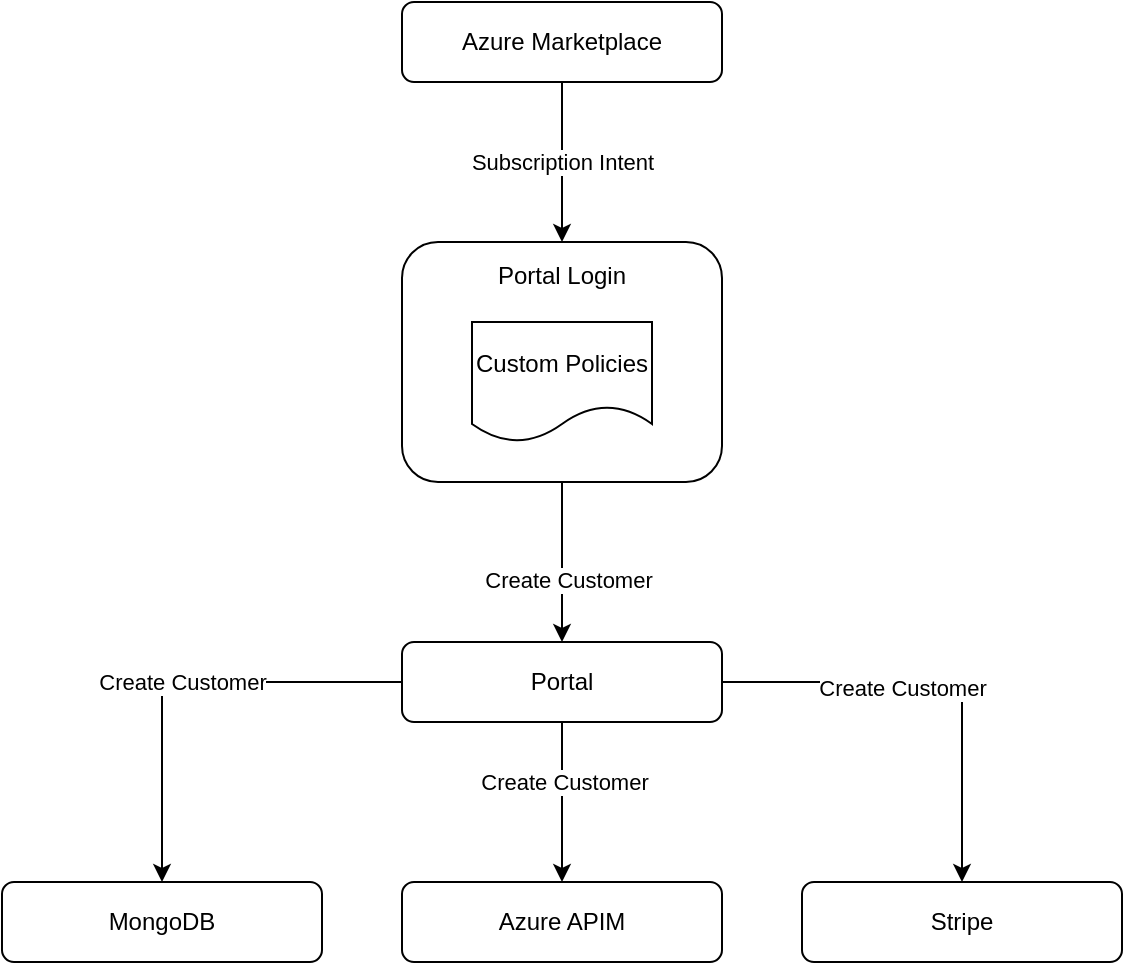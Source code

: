 <mxfile version="20.0.4" type="github">
  <diagram id="QCw60tyAbhrBxFfpFavn" name="Page-1">
    <mxGraphModel dx="1018" dy="604" grid="1" gridSize="10" guides="1" tooltips="1" connect="1" arrows="1" fold="1" page="1" pageScale="1" pageWidth="827" pageHeight="1169" math="0" shadow="0">
      <root>
        <mxCell id="0" />
        <mxCell id="1" parent="0" />
        <mxCell id="6gx0l_ZdjT-B5nw_couS-11" style="edgeStyle=orthogonalEdgeStyle;rounded=0;orthogonalLoop=1;jettySize=auto;html=1;entryX=0.5;entryY=0;entryDx=0;entryDy=0;" edge="1" parent="1" source="6gx0l_ZdjT-B5nw_couS-1" target="6gx0l_ZdjT-B5nw_couS-10">
          <mxGeometry relative="1" as="geometry" />
        </mxCell>
        <mxCell id="6gx0l_ZdjT-B5nw_couS-12" value="Create Customer" style="edgeLabel;html=1;align=center;verticalAlign=middle;resizable=0;points=[];" vertex="1" connectable="0" parent="6gx0l_ZdjT-B5nw_couS-11">
          <mxGeometry x="0.212" y="3" relative="1" as="geometry">
            <mxPoint as="offset" />
          </mxGeometry>
        </mxCell>
        <mxCell id="6gx0l_ZdjT-B5nw_couS-1" value="&lt;div style=&quot;&quot;&gt;&lt;span style=&quot;background-color: initial; line-height: 1.2;&quot;&gt;Portal Login&lt;/span&gt;&lt;/div&gt;&lt;div style=&quot;&quot;&gt;&lt;span style=&quot;background-color: initial; line-height: 1.2;&quot;&gt;&lt;br&gt;&lt;/span&gt;&lt;/div&gt;&lt;div style=&quot;&quot;&gt;&lt;span style=&quot;background-color: initial; line-height: 1.2;&quot;&gt;&lt;br&gt;&lt;/span&gt;&lt;/div&gt;&lt;div style=&quot;&quot;&gt;&lt;span style=&quot;background-color: initial; line-height: 1.2;&quot;&gt;&lt;br&gt;&lt;/span&gt;&lt;/div&gt;&lt;div style=&quot;&quot;&gt;&lt;span style=&quot;background-color: initial; line-height: 1.2;&quot;&gt;&lt;br&gt;&lt;/span&gt;&lt;/div&gt;&lt;div style=&quot;&quot;&gt;&lt;span style=&quot;background-color: initial; line-height: 1.2;&quot;&gt;&lt;br&gt;&lt;/span&gt;&lt;/div&gt;&lt;div style=&quot;&quot;&gt;&lt;span style=&quot;background-color: initial; line-height: 1.2;&quot;&gt;&lt;br&gt;&lt;/span&gt;&lt;/div&gt;" style="rounded=1;whiteSpace=wrap;html=1;align=center;" vertex="1" parent="1">
          <mxGeometry x="240" y="160" width="160" height="120" as="geometry" />
        </mxCell>
        <mxCell id="6gx0l_ZdjT-B5nw_couS-2" value="Custom Policies" style="shape=document;whiteSpace=wrap;html=1;boundedLbl=1;" vertex="1" parent="1">
          <mxGeometry x="275" y="200" width="90" height="60" as="geometry" />
        </mxCell>
        <mxCell id="6gx0l_ZdjT-B5nw_couS-7" value="Subscription Intent" style="edgeStyle=orthogonalEdgeStyle;rounded=0;orthogonalLoop=1;jettySize=auto;html=1;entryX=0.5;entryY=0;entryDx=0;entryDy=0;" edge="1" parent="1" source="6gx0l_ZdjT-B5nw_couS-3" target="6gx0l_ZdjT-B5nw_couS-1">
          <mxGeometry relative="1" as="geometry" />
        </mxCell>
        <mxCell id="6gx0l_ZdjT-B5nw_couS-3" value="Azure Marketplace" style="rounded=1;whiteSpace=wrap;html=1;" vertex="1" parent="1">
          <mxGeometry x="240" y="40" width="160" height="40" as="geometry" />
        </mxCell>
        <mxCell id="6gx0l_ZdjT-B5nw_couS-14" style="edgeStyle=orthogonalEdgeStyle;rounded=0;orthogonalLoop=1;jettySize=auto;html=1;" edge="1" parent="1" source="6gx0l_ZdjT-B5nw_couS-10" target="6gx0l_ZdjT-B5nw_couS-13">
          <mxGeometry relative="1" as="geometry" />
        </mxCell>
        <mxCell id="6gx0l_ZdjT-B5nw_couS-15" value="Create Customer" style="edgeLabel;html=1;align=center;verticalAlign=middle;resizable=0;points=[];" vertex="1" connectable="0" parent="6gx0l_ZdjT-B5nw_couS-14">
          <mxGeometry x="-0.188" y="-3" relative="1" as="geometry">
            <mxPoint as="offset" />
          </mxGeometry>
        </mxCell>
        <mxCell id="6gx0l_ZdjT-B5nw_couS-17" value="Create Customer" style="edgeStyle=orthogonalEdgeStyle;rounded=0;orthogonalLoop=1;jettySize=auto;html=1;entryX=0.5;entryY=0;entryDx=0;entryDy=0;exitX=0;exitY=0.5;exitDx=0;exitDy=0;" edge="1" parent="1" source="6gx0l_ZdjT-B5nw_couS-10" target="6gx0l_ZdjT-B5nw_couS-16">
          <mxGeometry relative="1" as="geometry" />
        </mxCell>
        <mxCell id="6gx0l_ZdjT-B5nw_couS-19" style="edgeStyle=orthogonalEdgeStyle;rounded=0;orthogonalLoop=1;jettySize=auto;html=1;entryX=0.5;entryY=0;entryDx=0;entryDy=0;" edge="1" parent="1" source="6gx0l_ZdjT-B5nw_couS-10" target="6gx0l_ZdjT-B5nw_couS-18">
          <mxGeometry relative="1" as="geometry" />
        </mxCell>
        <mxCell id="6gx0l_ZdjT-B5nw_couS-20" value="Create Customer" style="edgeLabel;html=1;align=center;verticalAlign=middle;resizable=0;points=[];" vertex="1" connectable="0" parent="6gx0l_ZdjT-B5nw_couS-19">
          <mxGeometry x="-0.263" y="1" relative="1" as="geometry">
            <mxPoint as="offset" />
          </mxGeometry>
        </mxCell>
        <mxCell id="6gx0l_ZdjT-B5nw_couS-10" value="Portal" style="rounded=1;whiteSpace=wrap;html=1;" vertex="1" parent="1">
          <mxGeometry x="240" y="360" width="160" height="40" as="geometry" />
        </mxCell>
        <mxCell id="6gx0l_ZdjT-B5nw_couS-13" value="Stripe" style="rounded=1;whiteSpace=wrap;html=1;" vertex="1" parent="1">
          <mxGeometry x="440" y="480" width="160" height="40" as="geometry" />
        </mxCell>
        <mxCell id="6gx0l_ZdjT-B5nw_couS-16" value="MongoDB" style="rounded=1;whiteSpace=wrap;html=1;" vertex="1" parent="1">
          <mxGeometry x="40" y="480" width="160" height="40" as="geometry" />
        </mxCell>
        <mxCell id="6gx0l_ZdjT-B5nw_couS-18" value="Azure APIM" style="rounded=1;whiteSpace=wrap;html=1;" vertex="1" parent="1">
          <mxGeometry x="240" y="480" width="160" height="40" as="geometry" />
        </mxCell>
      </root>
    </mxGraphModel>
  </diagram>
</mxfile>
